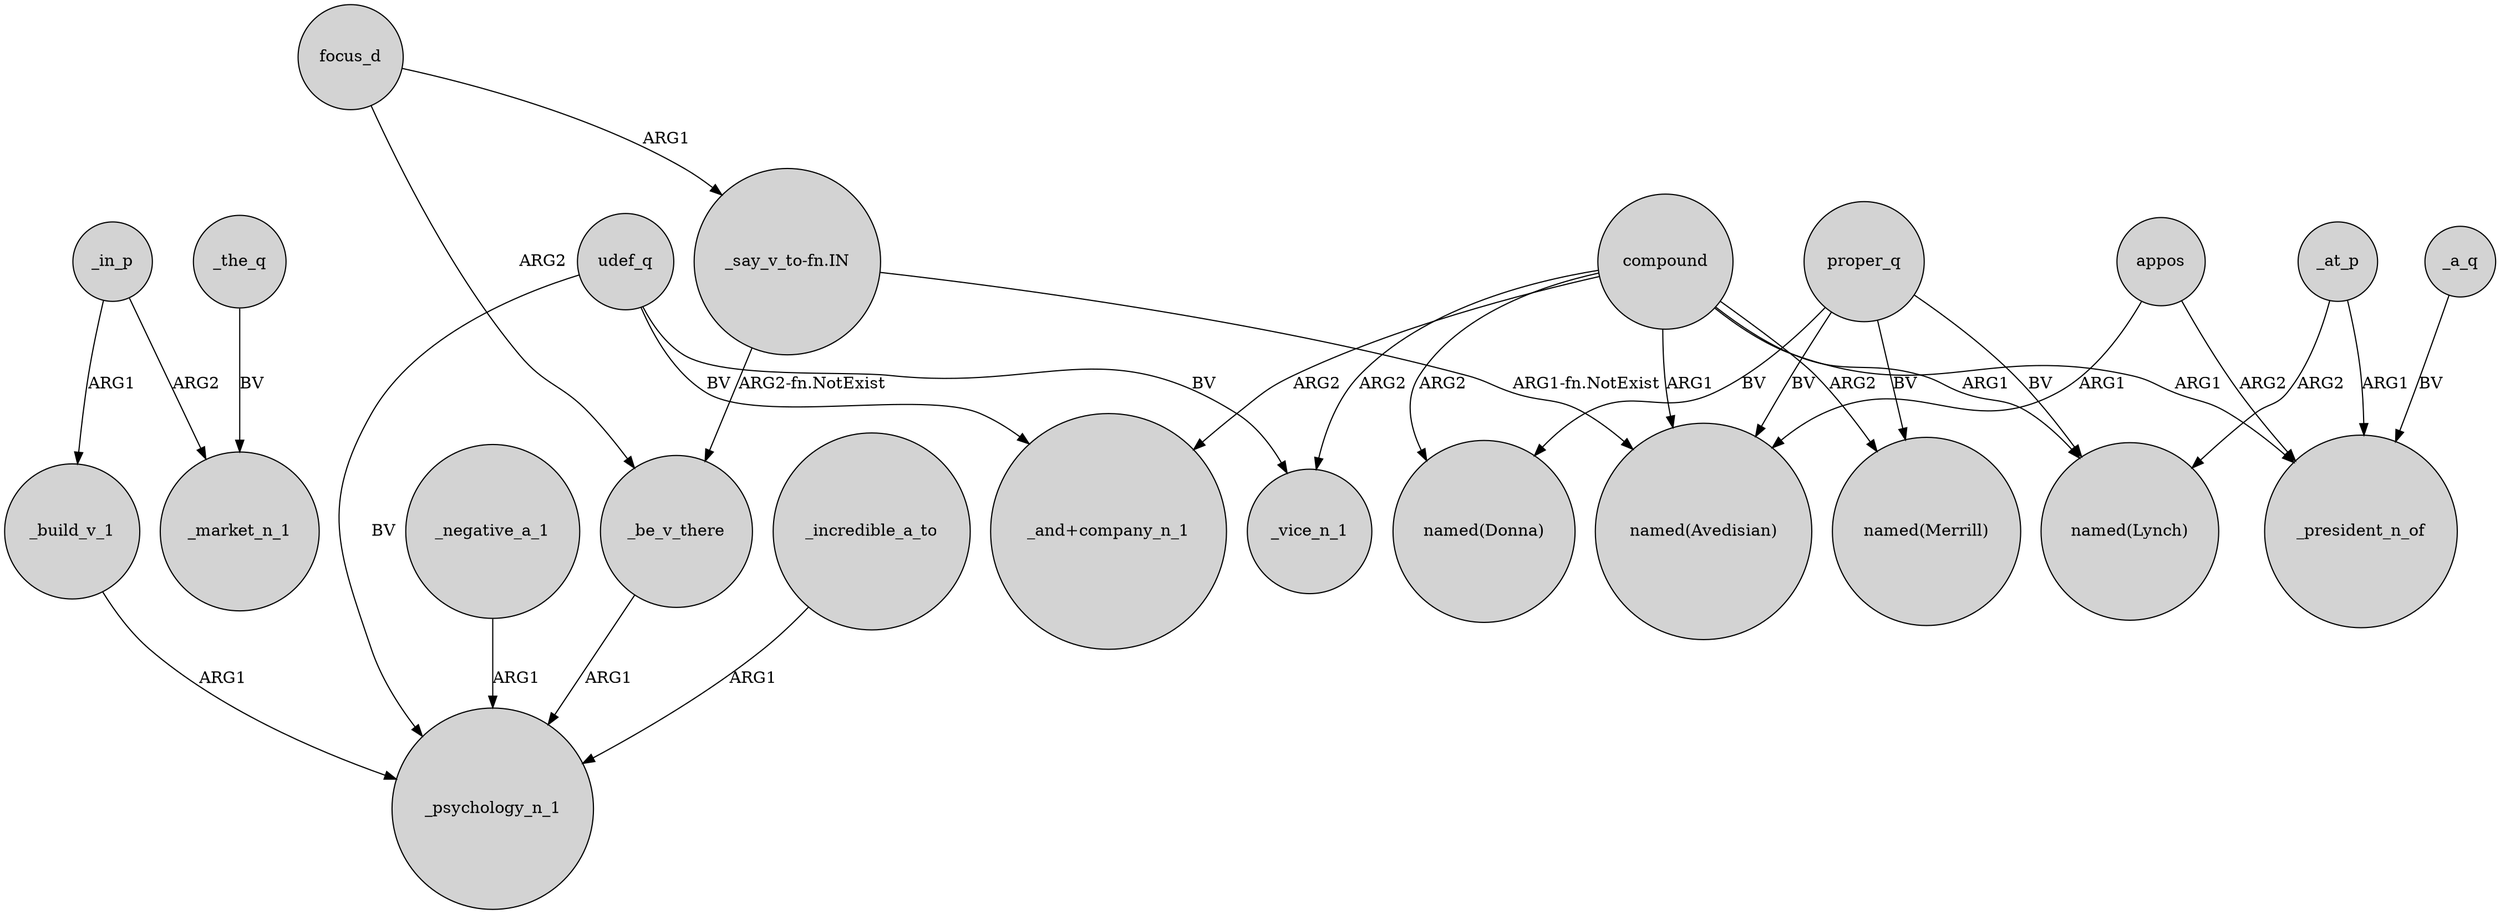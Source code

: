 digraph {
	node [shape=circle style=filled]
	compound -> _vice_n_1 [label=ARG2]
	compound -> "named(Lynch)" [label=ARG1]
	proper_q -> "named(Donna)" [label=BV]
	proper_q -> "named(Avedisian)" [label=BV]
	proper_q -> "named(Lynch)" [label=BV]
	"_say_v_to-fn.IN" -> "named(Avedisian)" [label="ARG1-fn.NotExist"]
	_build_v_1 -> _psychology_n_1 [label=ARG1]
	compound -> "named(Merrill)" [label=ARG2]
	udef_q -> _vice_n_1 [label=BV]
	_in_p -> _build_v_1 [label=ARG1]
	_negative_a_1 -> _psychology_n_1 [label=ARG1]
	appos -> _president_n_of [label=ARG2]
	udef_q -> _psychology_n_1 [label=BV]
	"_say_v_to-fn.IN" -> _be_v_there [label="ARG2-fn.NotExist"]
	compound -> _president_n_of [label=ARG1]
	compound -> "named(Avedisian)" [label=ARG1]
	compound -> "_and+company_n_1" [label=ARG2]
	appos -> "named(Avedisian)" [label=ARG1]
	_at_p -> "named(Lynch)" [label=ARG2]
	_be_v_there -> _psychology_n_1 [label=ARG1]
	_at_p -> _president_n_of [label=ARG1]
	_a_q -> _president_n_of [label=BV]
	_in_p -> _market_n_1 [label=ARG2]
	proper_q -> "named(Merrill)" [label=BV]
	udef_q -> "_and+company_n_1" [label=BV]
	_the_q -> _market_n_1 [label=BV]
	_incredible_a_to -> _psychology_n_1 [label=ARG1]
	compound -> "named(Donna)" [label=ARG2]
	focus_d -> _be_v_there [label=ARG2]
	focus_d -> "_say_v_to-fn.IN" [label=ARG1]
}
